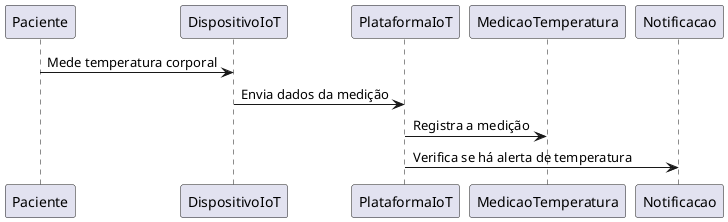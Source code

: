 @startuml
Paciente -> DispositivoIoT: Mede temperatura corporal
DispositivoIoT -> PlataformaIoT: Envia dados da medição
PlataformaIoT -> MedicaoTemperatura: Registra a medição
PlataformaIoT -> Notificacao: Verifica se há alerta de temperatura
@enduml
